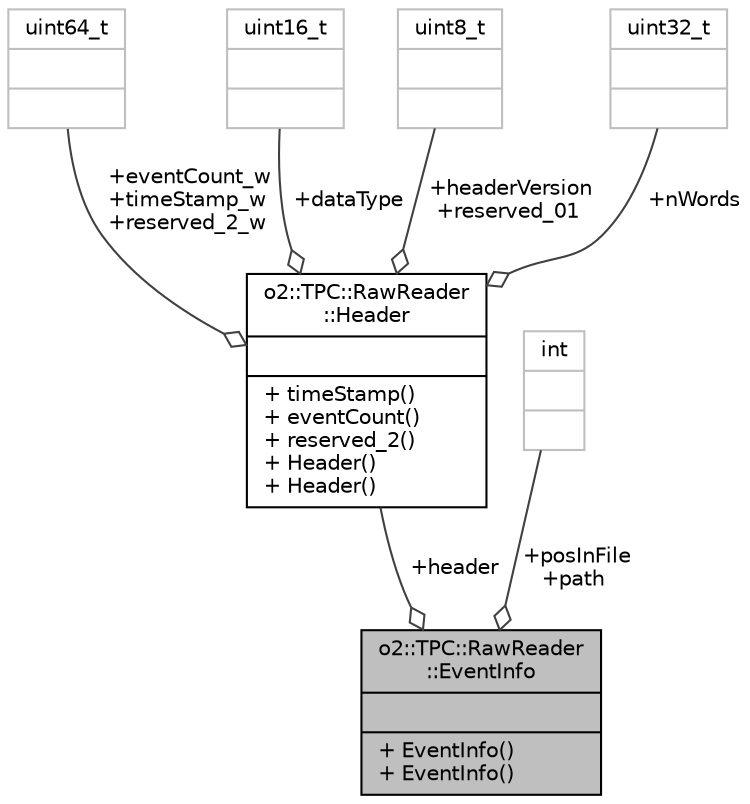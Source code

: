 digraph "o2::TPC::RawReader::EventInfo"
{
 // INTERACTIVE_SVG=YES
  bgcolor="transparent";
  edge [fontname="Helvetica",fontsize="10",labelfontname="Helvetica",labelfontsize="10"];
  node [fontname="Helvetica",fontsize="10",shape=record];
  Node1 [label="{o2::TPC::RawReader\l::EventInfo\n||+ EventInfo()\l+ EventInfo()\l}",height=0.2,width=0.4,color="black", fillcolor="grey75", style="filled" fontcolor="black"];
  Node2 -> Node1 [color="grey25",fontsize="10",style="solid",label=" +header" ,arrowhead="odiamond",fontname="Helvetica"];
  Node2 [label="{o2::TPC::RawReader\l::Header\n||+ timeStamp()\l+ eventCount()\l+ reserved_2()\l+ Header()\l+ Header()\l}",height=0.2,width=0.4,color="black",URL="$de/df2/structo2_1_1TPC_1_1RawReader_1_1Header.html",tooltip="Data header struct. "];
  Node3 -> Node2 [color="grey25",fontsize="10",style="solid",label=" +eventCount_w\n+timeStamp_w\n+reserved_2_w" ,arrowhead="odiamond",fontname="Helvetica"];
  Node3 [label="{uint64_t\n||}",height=0.2,width=0.4,color="grey75"];
  Node4 -> Node2 [color="grey25",fontsize="10",style="solid",label=" +dataType" ,arrowhead="odiamond",fontname="Helvetica"];
  Node4 [label="{uint16_t\n||}",height=0.2,width=0.4,color="grey75"];
  Node5 -> Node2 [color="grey25",fontsize="10",style="solid",label=" +headerVersion\n+reserved_01" ,arrowhead="odiamond",fontname="Helvetica"];
  Node5 [label="{uint8_t\n||}",height=0.2,width=0.4,color="grey75"];
  Node6 -> Node2 [color="grey25",fontsize="10",style="solid",label=" +nWords" ,arrowhead="odiamond",fontname="Helvetica"];
  Node6 [label="{uint32_t\n||}",height=0.2,width=0.4,color="grey75"];
  Node7 -> Node1 [color="grey25",fontsize="10",style="solid",label=" +posInFile\n+path" ,arrowhead="odiamond",fontname="Helvetica"];
  Node7 [label="{int\n||}",height=0.2,width=0.4,color="grey75"];
}

